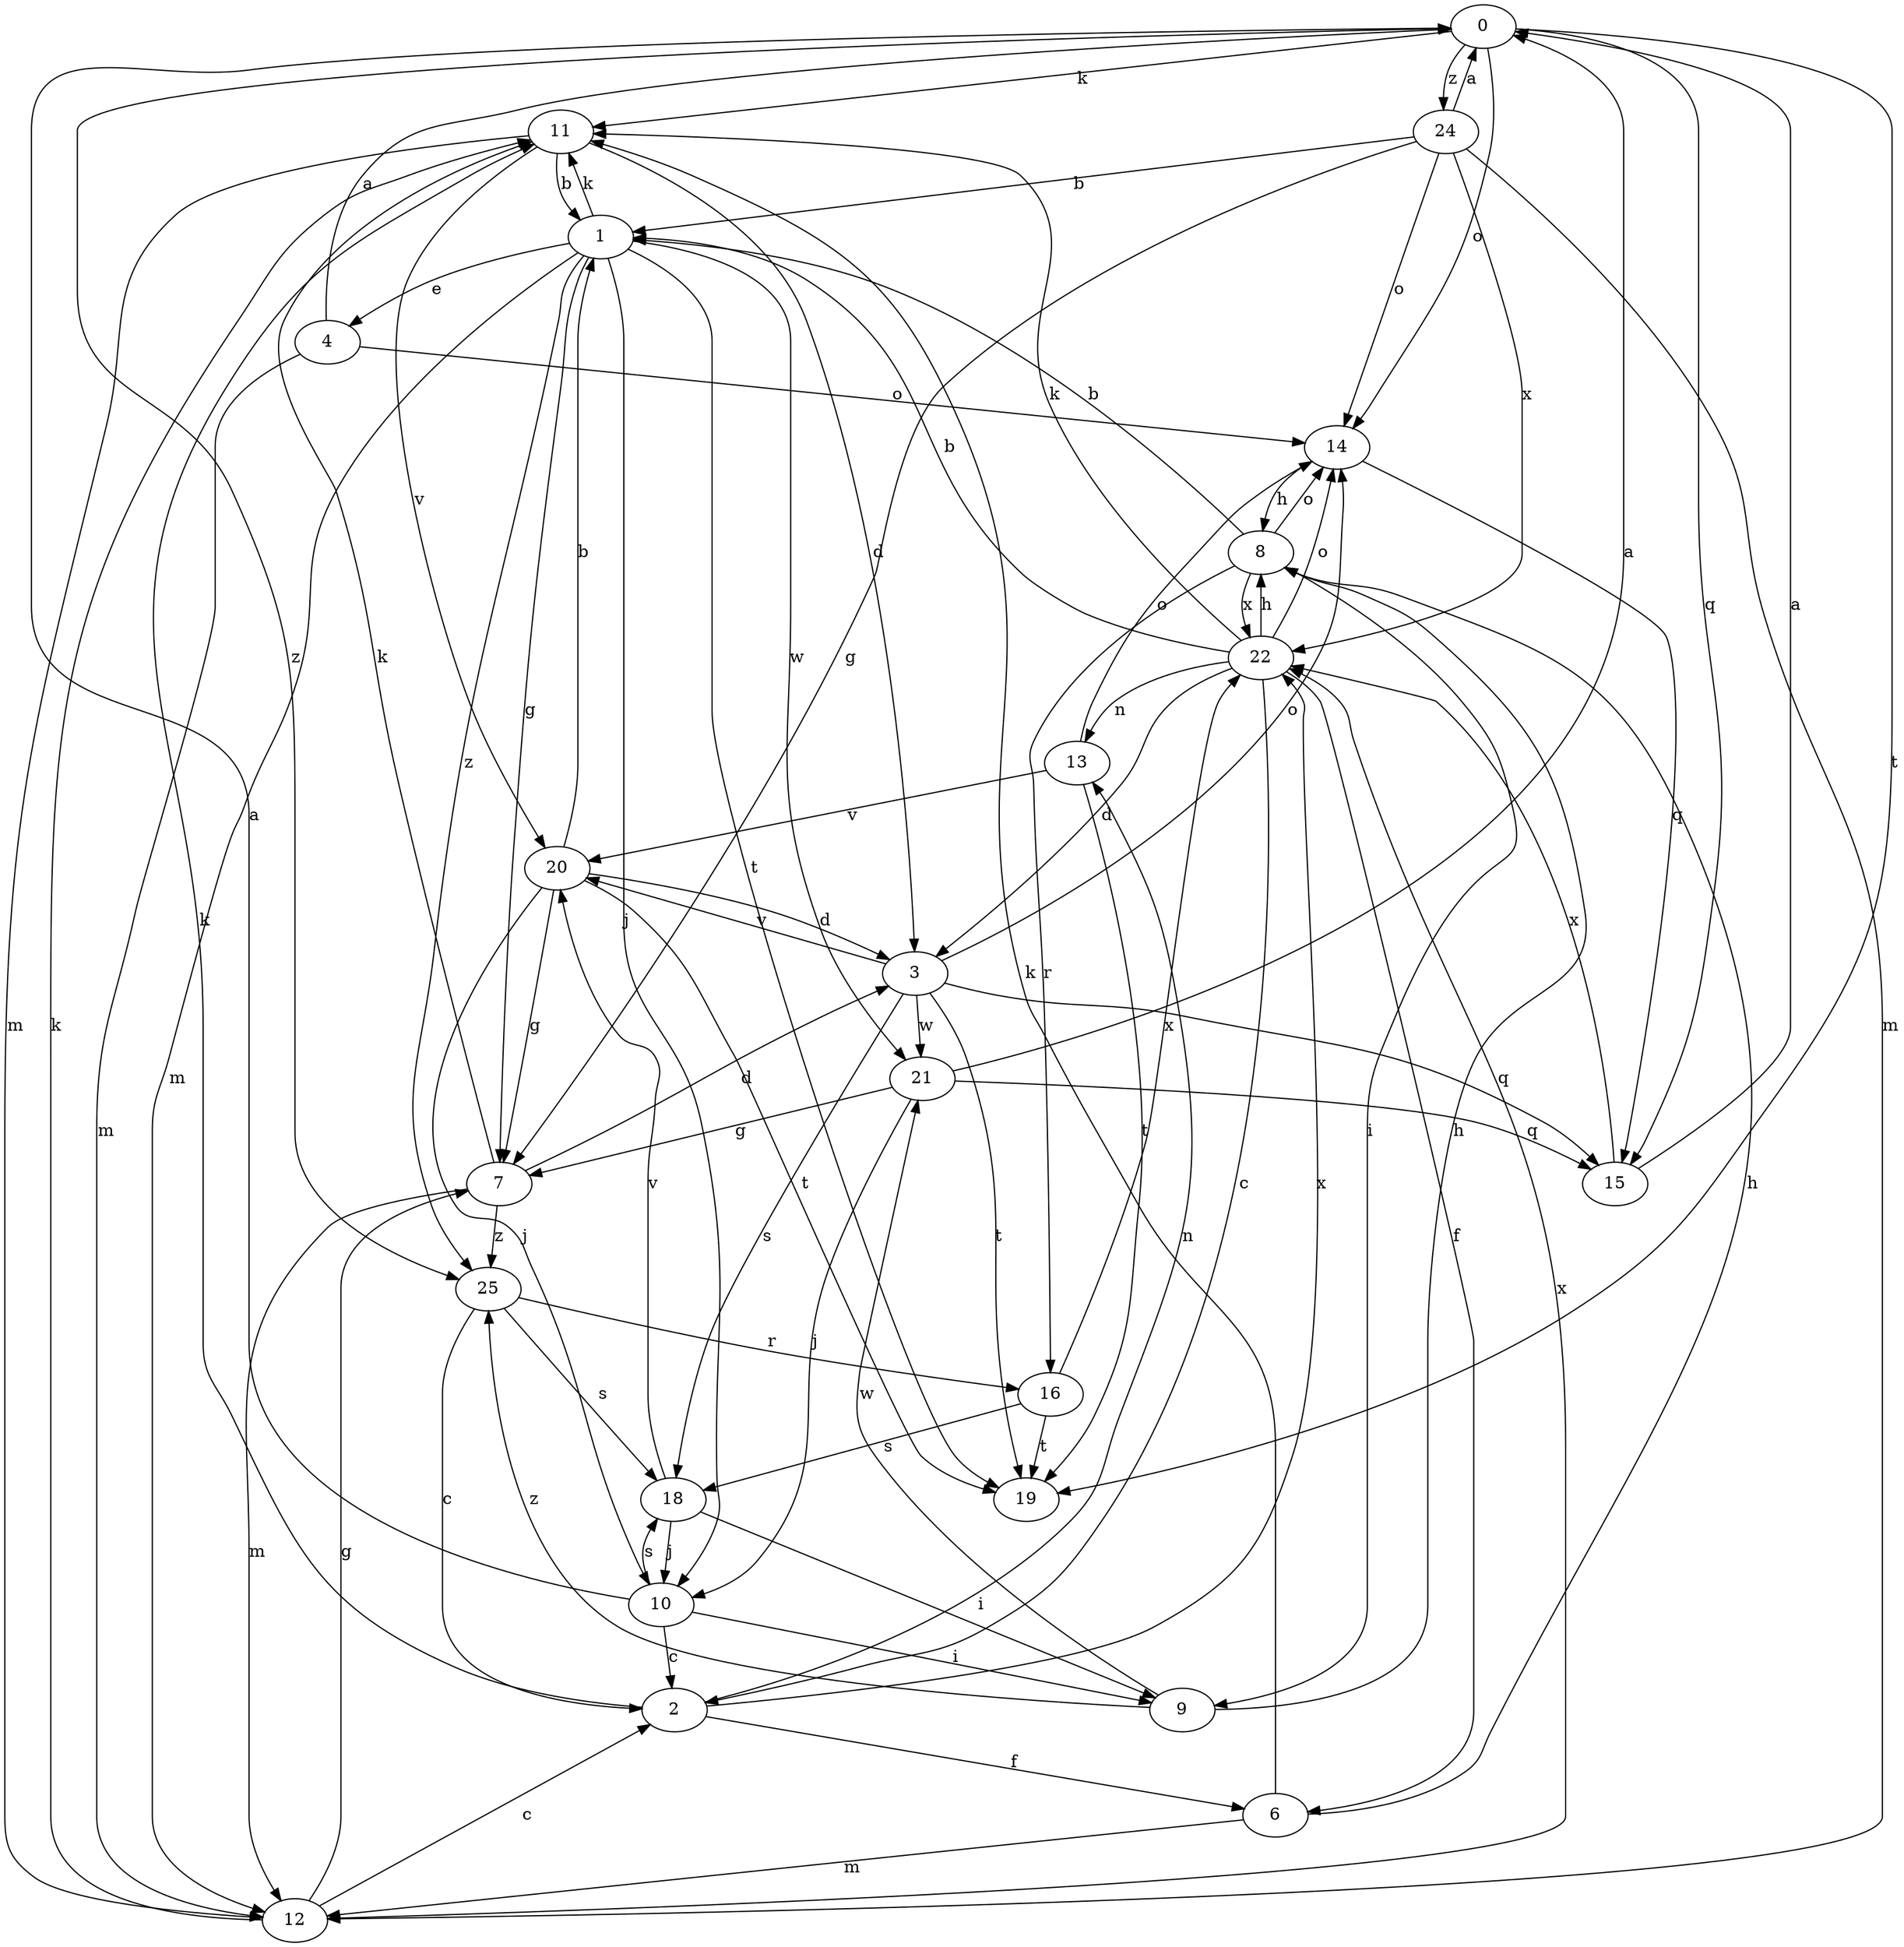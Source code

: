 strict digraph  {
0;
1;
2;
3;
4;
6;
7;
8;
9;
10;
11;
12;
13;
14;
15;
16;
18;
19;
20;
21;
22;
24;
25;
0 -> 11  [label=k];
0 -> 14  [label=o];
0 -> 15  [label=q];
0 -> 19  [label=t];
0 -> 24  [label=z];
0 -> 25  [label=z];
1 -> 4  [label=e];
1 -> 7  [label=g];
1 -> 10  [label=j];
1 -> 11  [label=k];
1 -> 12  [label=m];
1 -> 19  [label=t];
1 -> 21  [label=w];
1 -> 25  [label=z];
2 -> 6  [label=f];
2 -> 11  [label=k];
2 -> 13  [label=n];
2 -> 22  [label=x];
3 -> 14  [label=o];
3 -> 15  [label=q];
3 -> 18  [label=s];
3 -> 19  [label=t];
3 -> 20  [label=v];
3 -> 21  [label=w];
4 -> 0  [label=a];
4 -> 12  [label=m];
4 -> 14  [label=o];
6 -> 8  [label=h];
6 -> 11  [label=k];
6 -> 12  [label=m];
7 -> 3  [label=d];
7 -> 11  [label=k];
7 -> 12  [label=m];
7 -> 25  [label=z];
8 -> 1  [label=b];
8 -> 9  [label=i];
8 -> 14  [label=o];
8 -> 16  [label=r];
8 -> 22  [label=x];
9 -> 8  [label=h];
9 -> 21  [label=w];
9 -> 25  [label=z];
10 -> 0  [label=a];
10 -> 2  [label=c];
10 -> 9  [label=i];
10 -> 18  [label=s];
11 -> 1  [label=b];
11 -> 3  [label=d];
11 -> 12  [label=m];
11 -> 20  [label=v];
12 -> 2  [label=c];
12 -> 7  [label=g];
12 -> 11  [label=k];
12 -> 22  [label=x];
13 -> 14  [label=o];
13 -> 19  [label=t];
13 -> 20  [label=v];
14 -> 8  [label=h];
14 -> 15  [label=q];
15 -> 0  [label=a];
15 -> 22  [label=x];
16 -> 18  [label=s];
16 -> 19  [label=t];
16 -> 22  [label=x];
18 -> 9  [label=i];
18 -> 10  [label=j];
18 -> 20  [label=v];
20 -> 1  [label=b];
20 -> 3  [label=d];
20 -> 7  [label=g];
20 -> 10  [label=j];
20 -> 19  [label=t];
21 -> 0  [label=a];
21 -> 7  [label=g];
21 -> 10  [label=j];
21 -> 15  [label=q];
22 -> 1  [label=b];
22 -> 2  [label=c];
22 -> 3  [label=d];
22 -> 6  [label=f];
22 -> 8  [label=h];
22 -> 11  [label=k];
22 -> 13  [label=n];
22 -> 14  [label=o];
24 -> 0  [label=a];
24 -> 1  [label=b];
24 -> 7  [label=g];
24 -> 12  [label=m];
24 -> 14  [label=o];
24 -> 22  [label=x];
25 -> 2  [label=c];
25 -> 16  [label=r];
25 -> 18  [label=s];
}
